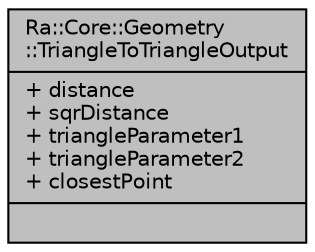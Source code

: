 digraph "Ra::Core::Geometry::TriangleToTriangleOutput"
{
 // INTERACTIVE_SVG=YES
 // LATEX_PDF_SIZE
  edge [fontname="Helvetica",fontsize="10",labelfontname="Helvetica",labelfontsize="10"];
  node [fontname="Helvetica",fontsize="10",shape=record];
  Node1 [label="{Ra::Core::Geometry\l::TriangleToTriangleOutput\n|+ distance\l+ sqrDistance\l+ triangleParameter1\l+ triangleParameter2\l+ closestPoint\l|}",height=0.2,width=0.4,color="black", fillcolor="grey75", style="filled", fontcolor="black",tooltip="Structure holding the result of a triangle-to-triangle distance query."];
}

